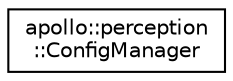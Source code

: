 digraph "Graphical Class Hierarchy"
{
  edge [fontname="Helvetica",fontsize="10",labelfontname="Helvetica",labelfontsize="10"];
  node [fontname="Helvetica",fontsize="10",shape=record];
  rankdir="LR";
  Node1 [label="apollo::perception\l::ConfigManager",height=0.2,width=0.4,color="black", fillcolor="white", style="filled",URL="$classapollo_1_1perception_1_1ConfigManager.html"];
}
